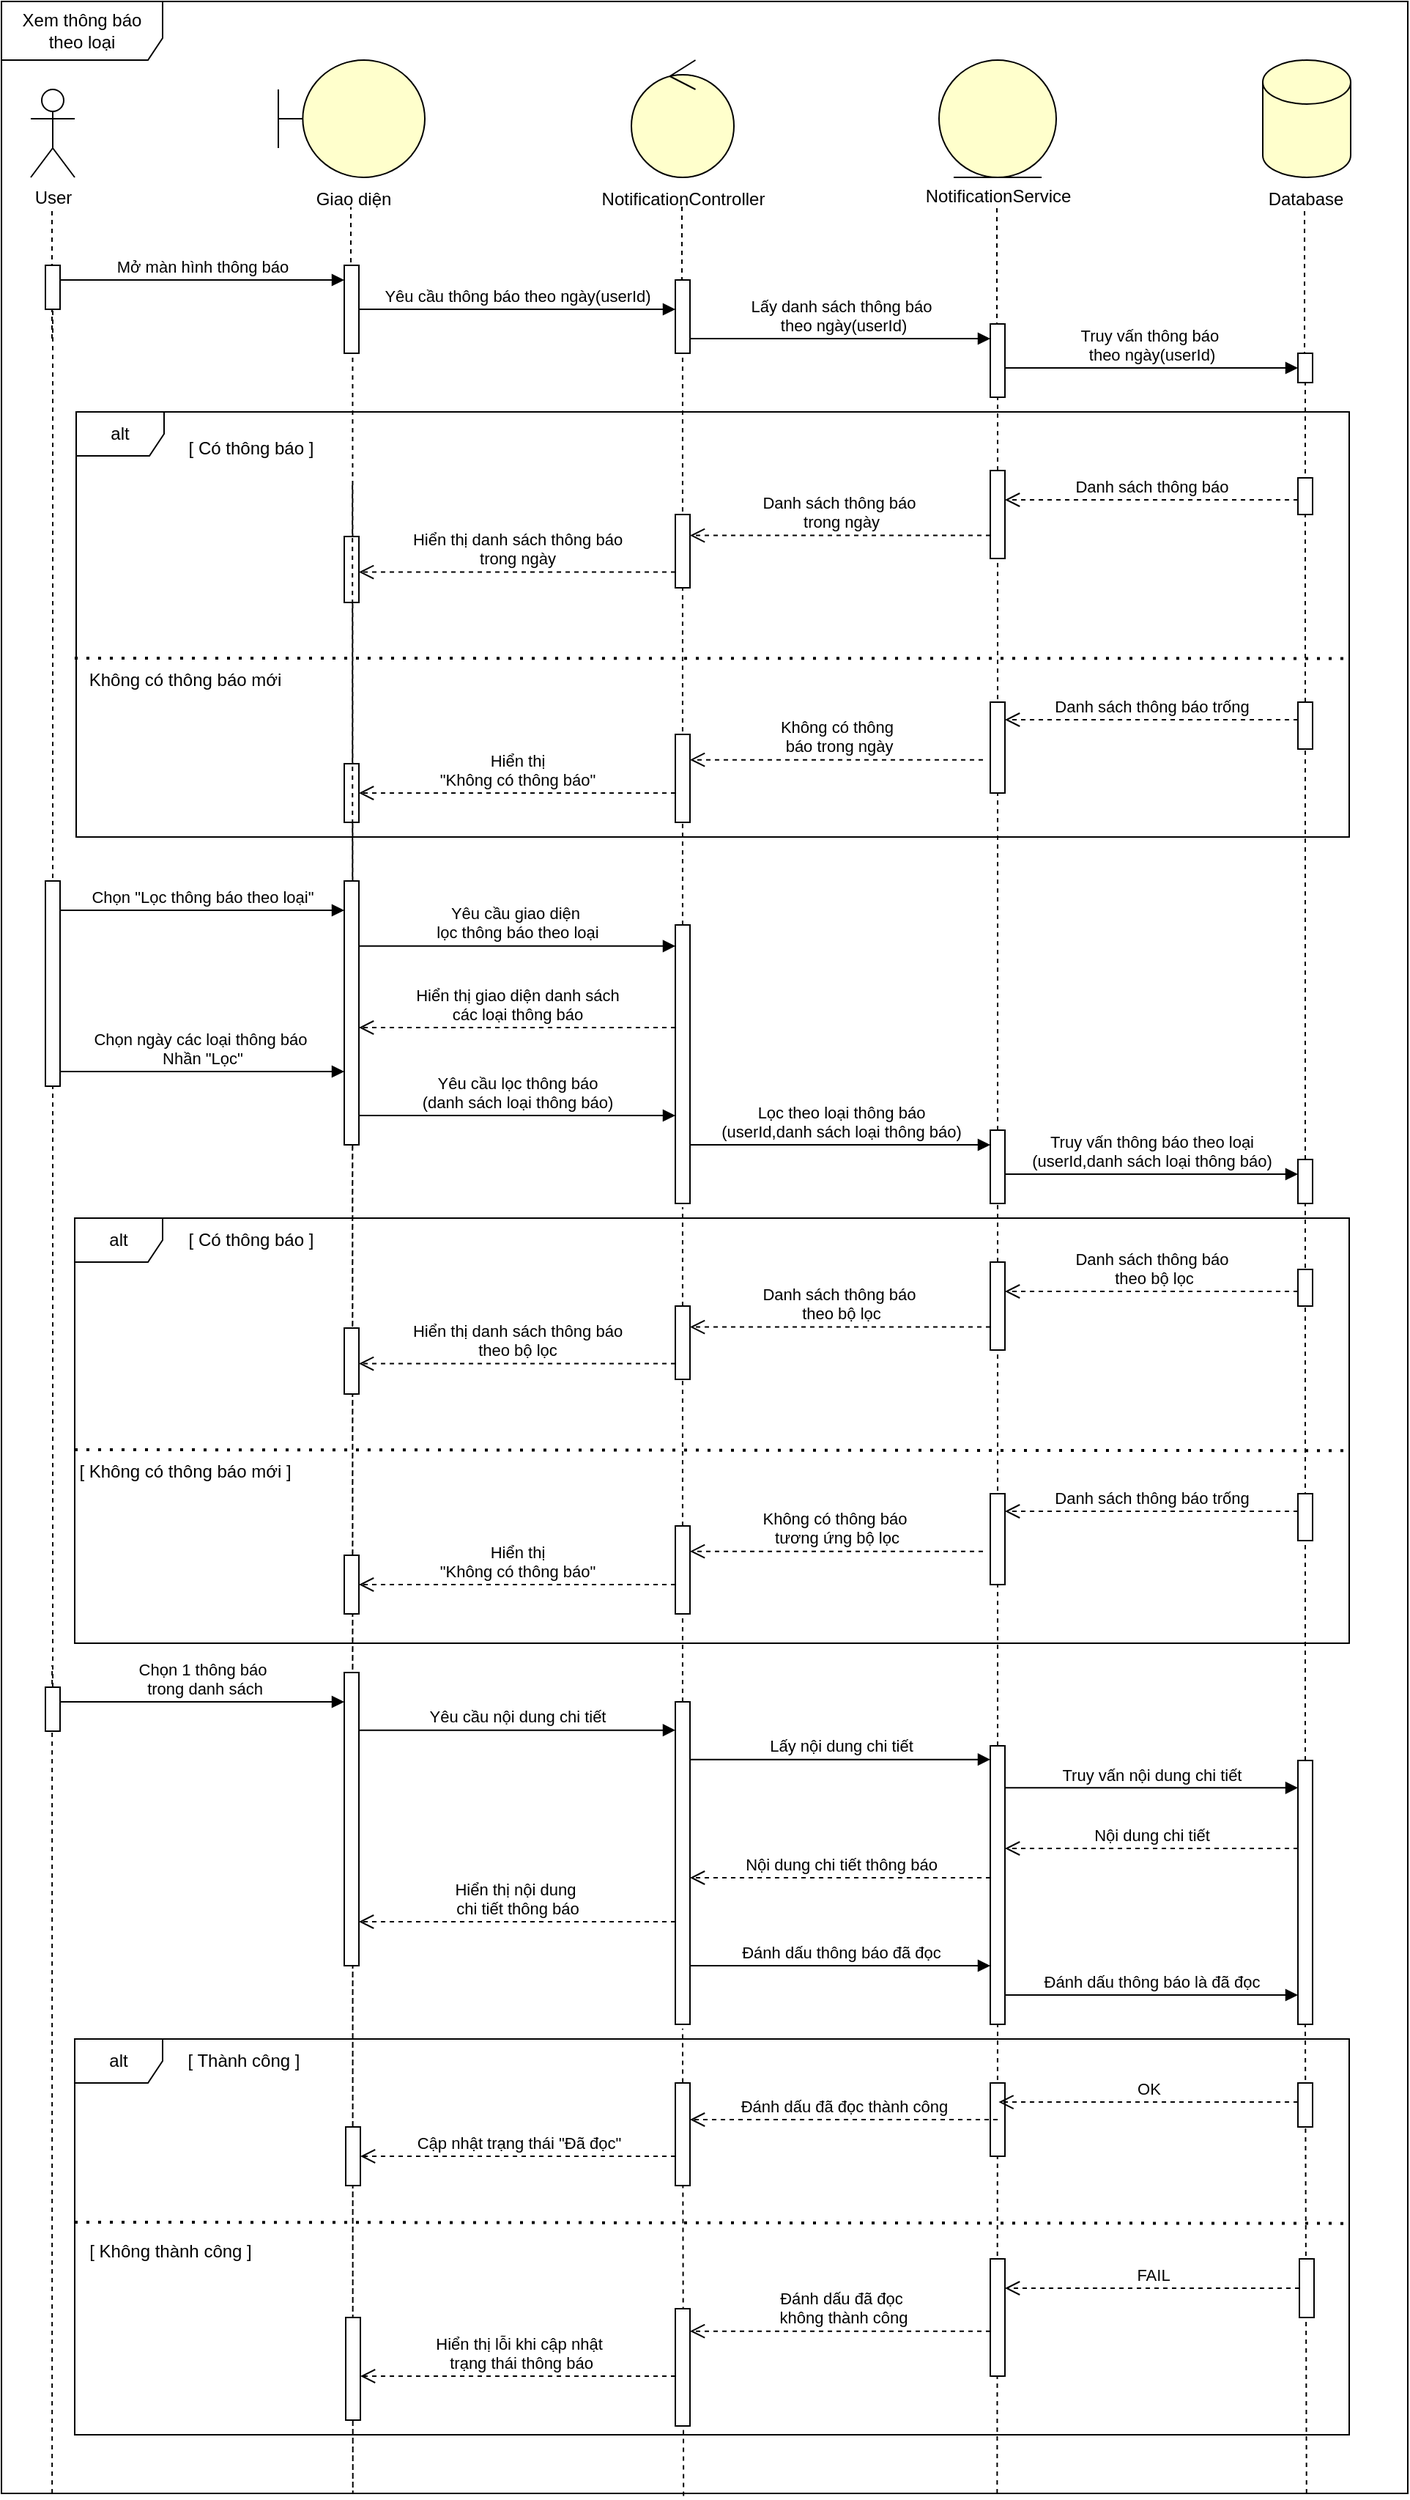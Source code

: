 <mxfile version="27.1.3">
  <diagram name="Trang-1" id="4qzQ0svcoJek6TvUi4AK">
    <mxGraphModel dx="1042" dy="562" grid="1" gridSize="10" guides="1" tooltips="1" connect="1" arrows="1" fold="1" page="1" pageScale="1" pageWidth="827" pageHeight="1169" math="0" shadow="0">
      <root>
        <mxCell id="0" />
        <mxCell id="1" parent="0" />
        <object label="User" id="cFWXLPSGByRplZVlARN5-1">
          <mxCell style="shape=umlActor;verticalLabelPosition=bottom;verticalAlign=top;html=1;outlineConnect=0;" vertex="1" parent="1">
            <mxGeometry x="430" y="230" width="30" height="60" as="geometry" />
          </mxCell>
        </object>
        <mxCell id="cFWXLPSGByRplZVlARN5-2" value="" style="endArrow=none;dashed=1;html=1;rounded=0;entryX=0.5;entryY=0.5;entryDx=0;entryDy=0;entryPerimeter=0;" edge="1" parent="1">
          <mxGeometry width="50" height="50" relative="1" as="geometry">
            <mxPoint x="444.5" y="400" as="sourcePoint" />
            <mxPoint x="444.5" y="310" as="targetPoint" />
          </mxGeometry>
        </mxCell>
        <mxCell id="cFWXLPSGByRplZVlARN5-3" value="&lt;div&gt;&amp;nbsp;&lt;/div&gt;" style="shape=umlBoundary;whiteSpace=wrap;html=1;fillColor=light-dark(#FFFFCC,#FFFFCC);" vertex="1" parent="1">
          <mxGeometry x="599" y="210" width="100" height="80" as="geometry" />
        </mxCell>
        <mxCell id="cFWXLPSGByRplZVlARN5-4" value="" style="endArrow=none;dashed=1;html=1;rounded=0;entryX=0.572;entryY=1.003;entryDx=0;entryDy=0;entryPerimeter=0;" edge="1" parent="1">
          <mxGeometry width="50" height="50" relative="1" as="geometry">
            <mxPoint x="648.5" y="360" as="sourcePoint" />
            <mxPoint x="648.5" y="310.24" as="targetPoint" />
          </mxGeometry>
        </mxCell>
        <mxCell id="cFWXLPSGByRplZVlARN5-5" value="" style="ellipse;shape=umlControl;whiteSpace=wrap;html=1;fillColor=light-dark(#FFFFCC,#FFFFCC);" vertex="1" parent="1">
          <mxGeometry x="840" y="210" width="70" height="80" as="geometry" />
        </mxCell>
        <mxCell id="cFWXLPSGByRplZVlARN5-6" value="" style="endArrow=none;dashed=1;html=1;rounded=0;entryX=0.497;entryY=1.013;entryDx=0;entryDy=0;entryPerimeter=0;" edge="1" parent="1">
          <mxGeometry width="50" height="50" relative="1" as="geometry">
            <mxPoint x="874.5" y="378.96" as="sourcePoint" />
            <mxPoint x="874.5" y="310.0" as="targetPoint" />
          </mxGeometry>
        </mxCell>
        <mxCell id="cFWXLPSGByRplZVlARN5-7" value="" style="ellipse;shape=umlEntity;whiteSpace=wrap;html=1;fillColor=light-dark(#FFFFCC,#FFFFCC);" vertex="1" parent="1">
          <mxGeometry x="1050" y="210" width="80" height="80" as="geometry" />
        </mxCell>
        <mxCell id="cFWXLPSGByRplZVlARN5-8" value="" style="shape=cylinder3;whiteSpace=wrap;html=1;boundedLbl=1;backgroundOutline=1;size=15;fillColor=light-dark(#FFFFCC,#FFFFCC);" vertex="1" parent="1">
          <mxGeometry x="1271" y="210" width="60" height="80" as="geometry" />
        </mxCell>
        <mxCell id="cFWXLPSGByRplZVlARN5-9" value="" style="endArrow=none;dashed=1;html=1;rounded=0;entryX=0.5;entryY=1;entryDx=0;entryDy=0;" edge="1" parent="1">
          <mxGeometry width="50" height="50" relative="1" as="geometry">
            <mxPoint x="1089.5" y="410" as="sourcePoint" />
            <mxPoint x="1089.5" y="310" as="targetPoint" />
          </mxGeometry>
        </mxCell>
        <mxCell id="cFWXLPSGByRplZVlARN5-10" value="" style="endArrow=none;dashed=1;html=1;rounded=0;entryX=0.5;entryY=1;entryDx=0;entryDy=0;entryPerimeter=0;" edge="1" parent="1">
          <mxGeometry width="50" height="50" relative="1" as="geometry">
            <mxPoint x="1299.5" y="430" as="sourcePoint" />
            <mxPoint x="1299.5" y="310" as="targetPoint" />
          </mxGeometry>
        </mxCell>
        <mxCell id="cFWXLPSGByRplZVlARN5-11" value="" style="endArrow=none;dashed=1;html=1;rounded=0;entryX=0.5;entryY=0.5;entryDx=0;entryDy=0;entryPerimeter=0;" edge="1" parent="1" source="cFWXLPSGByRplZVlARN5-80" target="cFWXLPSGByRplZVlARN5-12">
          <mxGeometry width="50" height="50" relative="1" as="geometry">
            <mxPoint x="445" y="1470" as="sourcePoint" />
            <mxPoint x="445" y="270" as="targetPoint" />
          </mxGeometry>
        </mxCell>
        <mxCell id="cFWXLPSGByRplZVlARN5-12" value="" style="html=1;points=[[0,0,0,0,5],[0,1,0,0,-5],[1,0,0,0,5],[1,1,0,0,-5]];perimeter=orthogonalPerimeter;outlineConnect=0;targetShapes=umlLifeline;portConstraint=eastwest;newEdgeStyle={&quot;curved&quot;:0,&quot;rounded&quot;:0};" vertex="1" parent="1">
          <mxGeometry x="440" y="350" width="10" height="30" as="geometry" />
        </mxCell>
        <mxCell id="cFWXLPSGByRplZVlARN5-13" value="" style="endArrow=none;dashed=1;html=1;rounded=0;entryX=0.572;entryY=1.003;entryDx=0;entryDy=0;entryPerimeter=0;" edge="1" parent="1" source="cFWXLPSGByRplZVlARN5-45" target="cFWXLPSGByRplZVlARN5-14">
          <mxGeometry width="50" height="50" relative="1" as="geometry">
            <mxPoint x="649.72" y="530" as="sourcePoint" />
            <mxPoint x="601" y="300" as="targetPoint" />
            <Array as="points" />
          </mxGeometry>
        </mxCell>
        <mxCell id="cFWXLPSGByRplZVlARN5-14" value="" style="html=1;points=[[0,0,0,0,5],[0,1,0,0,-5],[1,0,0,0,5],[1,1,0,0,-5]];perimeter=orthogonalPerimeter;outlineConnect=0;targetShapes=umlLifeline;portConstraint=eastwest;newEdgeStyle={&quot;curved&quot;:0,&quot;rounded&quot;:0};" vertex="1" parent="1">
          <mxGeometry x="644" y="350" width="10" height="60" as="geometry" />
        </mxCell>
        <mxCell id="cFWXLPSGByRplZVlARN5-15" value="Mở màn hình thông báo" style="html=1;verticalAlign=bottom;endArrow=block;curved=0;rounded=0;" edge="1" parent="1" target="cFWXLPSGByRplZVlARN5-14">
          <mxGeometry width="80" relative="1" as="geometry">
            <mxPoint x="450" y="360" as="sourcePoint" />
            <mxPoint x="530" y="360" as="targetPoint" />
          </mxGeometry>
        </mxCell>
        <mxCell id="cFWXLPSGByRplZVlARN5-16" value="Yêu cầu thông báo theo ngày(userId)" style="html=1;verticalAlign=bottom;endArrow=block;curved=0;rounded=0;" edge="1" parent="1">
          <mxGeometry width="80" relative="1" as="geometry">
            <mxPoint x="654" y="380" as="sourcePoint" />
            <mxPoint x="870" y="380" as="targetPoint" />
          </mxGeometry>
        </mxCell>
        <mxCell id="cFWXLPSGByRplZVlARN5-17" value="" style="endArrow=none;dashed=1;html=1;rounded=0;entryX=0.5;entryY=1;entryDx=0;entryDy=0;" edge="1" parent="1" source="cFWXLPSGByRplZVlARN5-50" target="cFWXLPSGByRplZVlARN5-18">
          <mxGeometry width="50" height="50" relative="1" as="geometry">
            <mxPoint x="1090" y="1010" as="sourcePoint" />
            <mxPoint x="1090" y="300" as="targetPoint" />
          </mxGeometry>
        </mxCell>
        <mxCell id="cFWXLPSGByRplZVlARN5-18" value="" style="html=1;points=[[0,0,0,0,5],[0,1,0,0,-5],[1,0,0,0,5],[1,1,0,0,-5]];perimeter=orthogonalPerimeter;outlineConnect=0;targetShapes=umlLifeline;portConstraint=eastwest;newEdgeStyle={&quot;curved&quot;:0,&quot;rounded&quot;:0};" vertex="1" parent="1">
          <mxGeometry x="1085" y="390" width="10" height="50" as="geometry" />
        </mxCell>
        <mxCell id="cFWXLPSGByRplZVlARN5-19" value="Lấy danh sách thông báo&lt;div&gt;&amp;nbsp;theo ngày(userId)&lt;/div&gt;" style="html=1;verticalAlign=bottom;endArrow=block;curved=0;rounded=0;" edge="1" parent="1" source="cFWXLPSGByRplZVlARN5-25" target="cFWXLPSGByRplZVlARN5-18">
          <mxGeometry width="80" relative="1" as="geometry">
            <mxPoint x="880" y="400" as="sourcePoint" />
            <mxPoint x="960" y="400" as="targetPoint" />
            <Array as="points">
              <mxPoint x="970" y="400" />
            </Array>
          </mxGeometry>
        </mxCell>
        <mxCell id="cFWXLPSGByRplZVlARN5-20" value="" style="endArrow=none;dashed=1;html=1;rounded=0;entryX=0.5;entryY=1;entryDx=0;entryDy=0;entryPerimeter=0;" edge="1" parent="1" source="cFWXLPSGByRplZVlARN5-52" target="cFWXLPSGByRplZVlARN5-21">
          <mxGeometry width="50" height="50" relative="1" as="geometry">
            <mxPoint x="1300" y="990" as="sourcePoint" />
            <mxPoint x="1300" y="300" as="targetPoint" />
          </mxGeometry>
        </mxCell>
        <mxCell id="cFWXLPSGByRplZVlARN5-21" value="" style="html=1;points=[[0,0,0,0,5],[0,1,0,0,-5],[1,0,0,0,5],[1,1,0,0,-5]];perimeter=orthogonalPerimeter;outlineConnect=0;targetShapes=umlLifeline;portConstraint=eastwest;newEdgeStyle={&quot;curved&quot;:0,&quot;rounded&quot;:0};" vertex="1" parent="1">
          <mxGeometry x="1295" y="410" width="10" height="20" as="geometry" />
        </mxCell>
        <mxCell id="cFWXLPSGByRplZVlARN5-22" value="Truy vấn thông báo&amp;nbsp;&lt;div&gt;theo ngày(userId)&lt;/div&gt;" style="html=1;verticalAlign=bottom;endArrow=block;curved=0;rounded=0;" edge="1" parent="1" target="cFWXLPSGByRplZVlARN5-21">
          <mxGeometry width="80" relative="1" as="geometry">
            <mxPoint x="1095" y="420" as="sourcePoint" />
            <mxPoint x="1175" y="420" as="targetPoint" />
          </mxGeometry>
        </mxCell>
        <mxCell id="cFWXLPSGByRplZVlARN5-23" value="" style="html=1;verticalAlign=bottom;endArrow=block;curved=0;rounded=0;" edge="1" parent="1" target="cFWXLPSGByRplZVlARN5-25">
          <mxGeometry width="80" relative="1" as="geometry">
            <mxPoint x="880" y="400" as="sourcePoint" />
            <mxPoint x="1085" y="400" as="targetPoint" />
          </mxGeometry>
        </mxCell>
        <mxCell id="cFWXLPSGByRplZVlARN5-24" value="" style="endArrow=none;dashed=1;html=1;rounded=0;entryX=0.497;entryY=1.013;entryDx=0;entryDy=0;entryPerimeter=0;" edge="1" parent="1" source="cFWXLPSGByRplZVlARN5-48" target="cFWXLPSGByRplZVlARN5-25">
          <mxGeometry width="50" height="50" relative="1" as="geometry">
            <mxPoint x="875" y="1020" as="sourcePoint" />
            <mxPoint x="875" y="301" as="targetPoint" />
          </mxGeometry>
        </mxCell>
        <mxCell id="cFWXLPSGByRplZVlARN5-25" value="" style="html=1;points=[[0,0,0,0,5],[0,1,0,0,-5],[1,0,0,0,5],[1,1,0,0,-5]];perimeter=orthogonalPerimeter;outlineConnect=0;targetShapes=umlLifeline;portConstraint=eastwest;newEdgeStyle={&quot;curved&quot;:0,&quot;rounded&quot;:0};" vertex="1" parent="1">
          <mxGeometry x="870" y="360" width="10" height="50" as="geometry" />
        </mxCell>
        <mxCell id="cFWXLPSGByRplZVlARN5-26" value="alt" style="shape=umlFrame;whiteSpace=wrap;html=1;pointerEvents=0;" vertex="1" parent="1">
          <mxGeometry x="461" y="450" width="869" height="290" as="geometry" />
        </mxCell>
        <mxCell id="cFWXLPSGByRplZVlARN5-27" value="[ Có thông báo ]" style="text;html=1;align=center;verticalAlign=middle;resizable=0;points=[];autosize=1;strokeColor=none;fillColor=none;" vertex="1" parent="1">
          <mxGeometry x="525" y="460" width="110" height="30" as="geometry" />
        </mxCell>
        <mxCell id="cFWXLPSGByRplZVlARN5-28" value="" style="html=1;points=[[0,0,0,0,5],[0,1,0,0,-5],[1,0,0,0,5],[1,1,0,0,-5]];perimeter=orthogonalPerimeter;outlineConnect=0;targetShapes=umlLifeline;portConstraint=eastwest;newEdgeStyle={&quot;curved&quot;:0,&quot;rounded&quot;:0};" vertex="1" parent="1">
          <mxGeometry x="1295" y="495" width="10" height="25" as="geometry" />
        </mxCell>
        <mxCell id="cFWXLPSGByRplZVlARN5-29" value="" style="html=1;points=[[0,0,0,0,5],[0,1,0,0,-5],[1,0,0,0,5],[1,1,0,0,-5]];perimeter=orthogonalPerimeter;outlineConnect=0;targetShapes=umlLifeline;portConstraint=eastwest;newEdgeStyle={&quot;curved&quot;:0,&quot;rounded&quot;:0};" vertex="1" parent="1">
          <mxGeometry x="1085" y="490" width="10" height="60" as="geometry" />
        </mxCell>
        <mxCell id="cFWXLPSGByRplZVlARN5-30" value="Danh sách thông báo" style="html=1;verticalAlign=bottom;endArrow=open;dashed=1;endSize=8;curved=0;rounded=0;" edge="1" parent="1">
          <mxGeometry relative="1" as="geometry">
            <mxPoint x="1295" y="510" as="sourcePoint" />
            <mxPoint x="1095.0" y="510" as="targetPoint" />
          </mxGeometry>
        </mxCell>
        <mxCell id="cFWXLPSGByRplZVlARN5-31" value="" style="html=1;points=[[0,0,0,0,5],[0,1,0,0,-5],[1,0,0,0,5],[1,1,0,0,-5]];perimeter=orthogonalPerimeter;outlineConnect=0;targetShapes=umlLifeline;portConstraint=eastwest;newEdgeStyle={&quot;curved&quot;:0,&quot;rounded&quot;:0};" vertex="1" parent="1">
          <mxGeometry x="870" y="520" width="10" height="50" as="geometry" />
        </mxCell>
        <mxCell id="cFWXLPSGByRplZVlARN5-32" value="Danh sách thông báo&amp;nbsp;&lt;br&gt;trong ngày" style="html=1;verticalAlign=bottom;endArrow=open;dashed=1;endSize=8;curved=0;rounded=0;" edge="1" parent="1" target="cFWXLPSGByRplZVlARN5-31">
          <mxGeometry relative="1" as="geometry">
            <mxPoint x="1085" y="534.29" as="sourcePoint" />
            <mxPoint x="1005" y="534.29" as="targetPoint" />
          </mxGeometry>
        </mxCell>
        <mxCell id="cFWXLPSGByRplZVlARN5-33" value="" style="html=1;points=[[0,0,0,0,5],[0,1,0,0,-5],[1,0,0,0,5],[1,1,0,0,-5]];perimeter=orthogonalPerimeter;outlineConnect=0;targetShapes=umlLifeline;portConstraint=eastwest;newEdgeStyle={&quot;curved&quot;:0,&quot;rounded&quot;:0};" vertex="1" parent="1">
          <mxGeometry x="644" y="535" width="10" height="45" as="geometry" />
        </mxCell>
        <mxCell id="cFWXLPSGByRplZVlARN5-34" value="Hiển thị danh sách thông báo&lt;br&gt;trong ngày" style="html=1;verticalAlign=bottom;endArrow=open;dashed=1;endSize=8;curved=0;rounded=0;" edge="1" parent="1" target="cFWXLPSGByRplZVlARN5-33">
          <mxGeometry relative="1" as="geometry">
            <mxPoint x="870" y="559.29" as="sourcePoint" />
            <mxPoint x="790" y="559.29" as="targetPoint" />
          </mxGeometry>
        </mxCell>
        <mxCell id="cFWXLPSGByRplZVlARN5-35" value="" style="endArrow=none;dashed=1;html=1;dashPattern=1 3;strokeWidth=2;rounded=0;exitX=0;exitY=0.698;exitDx=0;exitDy=0;exitPerimeter=0;entryX=1.001;entryY=0.58;entryDx=0;entryDy=0;entryPerimeter=0;" edge="1" parent="1" target="cFWXLPSGByRplZVlARN5-26">
          <mxGeometry width="50" height="50" relative="1" as="geometry">
            <mxPoint x="460" y="618.0" as="sourcePoint" />
            <mxPoint x="1320" y="620" as="targetPoint" />
          </mxGeometry>
        </mxCell>
        <mxCell id="cFWXLPSGByRplZVlARN5-36" value="Không có thông báo mới" style="text;html=1;align=center;verticalAlign=middle;resizable=0;points=[];autosize=1;strokeColor=none;fillColor=none;" vertex="1" parent="1">
          <mxGeometry x="460" y="618" width="150" height="30" as="geometry" />
        </mxCell>
        <mxCell id="cFWXLPSGByRplZVlARN5-37" value="" style="html=1;points=[[0,0,0,0,5],[0,1,0,0,-5],[1,0,0,0,5],[1,1,0,0,-5]];perimeter=orthogonalPerimeter;outlineConnect=0;targetShapes=umlLifeline;portConstraint=eastwest;newEdgeStyle={&quot;curved&quot;:0,&quot;rounded&quot;:0};" vertex="1" parent="1">
          <mxGeometry x="1295" y="648" width="10" height="32" as="geometry" />
        </mxCell>
        <mxCell id="cFWXLPSGByRplZVlARN5-38" value="" style="html=1;points=[[0,0,0,0,5],[0,1,0,0,-5],[1,0,0,0,5],[1,1,0,0,-5]];perimeter=orthogonalPerimeter;outlineConnect=0;targetShapes=umlLifeline;portConstraint=eastwest;newEdgeStyle={&quot;curved&quot;:0,&quot;rounded&quot;:0};" vertex="1" parent="1">
          <mxGeometry x="1085" y="648" width="10" height="62" as="geometry" />
        </mxCell>
        <mxCell id="cFWXLPSGByRplZVlARN5-39" value="" style="html=1;points=[[0,0,0,0,5],[0,1,0,0,-5],[1,0,0,0,5],[1,1,0,0,-5]];perimeter=orthogonalPerimeter;outlineConnect=0;targetShapes=umlLifeline;portConstraint=eastwest;newEdgeStyle={&quot;curved&quot;:0,&quot;rounded&quot;:0};" vertex="1" parent="1">
          <mxGeometry x="870" y="670" width="10" height="60" as="geometry" />
        </mxCell>
        <mxCell id="cFWXLPSGByRplZVlARN5-40" value="" style="html=1;points=[[0,0,0,0,5],[0,1,0,0,-5],[1,0,0,0,5],[1,1,0,0,-5]];perimeter=orthogonalPerimeter;outlineConnect=0;targetShapes=umlLifeline;portConstraint=eastwest;newEdgeStyle={&quot;curved&quot;:0,&quot;rounded&quot;:0};" vertex="1" parent="1">
          <mxGeometry x="644" y="690" width="10" height="40" as="geometry" />
        </mxCell>
        <mxCell id="cFWXLPSGByRplZVlARN5-41" value="Danh sách thông báo trống" style="html=1;verticalAlign=bottom;endArrow=open;dashed=1;endSize=8;curved=0;rounded=0;" edge="1" parent="1">
          <mxGeometry relative="1" as="geometry">
            <mxPoint x="1295" y="660" as="sourcePoint" />
            <mxPoint x="1095" y="660" as="targetPoint" />
          </mxGeometry>
        </mxCell>
        <mxCell id="cFWXLPSGByRplZVlARN5-42" value="Không có thông&lt;div&gt;&amp;nbsp;báo&lt;span style=&quot;background-color: light-dark(#ffffff, var(--ge-dark-color, #121212)); color: light-dark(rgb(0, 0, 0), rgb(255, 255, 255));&quot;&gt;&amp;nbsp;trong ngày&lt;/span&gt;&lt;/div&gt;" style="html=1;verticalAlign=bottom;endArrow=open;dashed=1;endSize=8;curved=0;rounded=0;" edge="1" parent="1" target="cFWXLPSGByRplZVlARN5-39">
          <mxGeometry relative="1" as="geometry">
            <mxPoint x="1080" y="687.33" as="sourcePoint" />
            <mxPoint x="1000" y="687.33" as="targetPoint" />
          </mxGeometry>
        </mxCell>
        <mxCell id="cFWXLPSGByRplZVlARN5-43" value="Hiển thị&lt;br&gt;&quot;Không có thông báo&quot;" style="html=1;verticalAlign=bottom;endArrow=open;dashed=1;endSize=8;curved=0;rounded=0;" edge="1" parent="1">
          <mxGeometry relative="1" as="geometry">
            <mxPoint x="870" y="710" as="sourcePoint" />
            <mxPoint x="654" y="710" as="targetPoint" />
          </mxGeometry>
        </mxCell>
        <mxCell id="cFWXLPSGByRplZVlARN5-44" value="" style="endArrow=none;dashed=1;html=1;rounded=0;entryX=0.572;entryY=1.003;entryDx=0;entryDy=0;entryPerimeter=0;" edge="1" parent="1">
          <mxGeometry width="50" height="50" relative="1" as="geometry">
            <mxPoint x="649.58" y="500" as="sourcePoint" />
            <mxPoint x="649.58" y="920.54" as="targetPoint" />
            <Array as="points">
              <mxPoint x="649.86" y="1870" />
            </Array>
          </mxGeometry>
        </mxCell>
        <mxCell id="cFWXLPSGByRplZVlARN5-45" value="" style="html=1;points=[[0,0,0,0,5],[0,1,0,0,-5],[1,0,0,0,5],[1,1,0,0,-5]];perimeter=orthogonalPerimeter;outlineConnect=0;targetShapes=umlLifeline;portConstraint=eastwest;newEdgeStyle={&quot;curved&quot;:0,&quot;rounded&quot;:0};" vertex="1" parent="1">
          <mxGeometry x="644" y="770" width="10" height="180" as="geometry" />
        </mxCell>
        <mxCell id="cFWXLPSGByRplZVlARN5-46" value="" style="html=1;points=[[0,0,0,0,5],[0,1,0,0,-5],[1,0,0,0,5],[1,1,0,0,-5]];perimeter=orthogonalPerimeter;outlineConnect=0;targetShapes=umlLifeline;portConstraint=eastwest;newEdgeStyle={&quot;curved&quot;:0,&quot;rounded&quot;:0};" vertex="1" parent="1">
          <mxGeometry x="440" y="770" width="10" height="140" as="geometry" />
        </mxCell>
        <mxCell id="cFWXLPSGByRplZVlARN5-47" value="" style="endArrow=none;dashed=1;html=1;rounded=0;entryX=0.497;entryY=1.013;entryDx=0;entryDy=0;entryPerimeter=0;" edge="1" parent="1" source="cFWXLPSGByRplZVlARN5-83" target="cFWXLPSGByRplZVlARN5-48">
          <mxGeometry width="50" height="50" relative="1" as="geometry">
            <mxPoint x="875" y="1460" as="sourcePoint" />
            <mxPoint x="875" y="411" as="targetPoint" />
          </mxGeometry>
        </mxCell>
        <mxCell id="cFWXLPSGByRplZVlARN5-48" value="" style="html=1;points=[[0,0,0,0,5],[0,1,0,0,-5],[1,0,0,0,5],[1,1,0,0,-5]];perimeter=orthogonalPerimeter;outlineConnect=0;targetShapes=umlLifeline;portConstraint=eastwest;newEdgeStyle={&quot;curved&quot;:0,&quot;rounded&quot;:0};" vertex="1" parent="1">
          <mxGeometry x="870" y="800" width="10" height="190" as="geometry" />
        </mxCell>
        <mxCell id="cFWXLPSGByRplZVlARN5-49" value="" style="endArrow=none;dashed=1;html=1;rounded=0;entryX=0.5;entryY=1;entryDx=0;entryDy=0;" edge="1" parent="1" source="cFWXLPSGByRplZVlARN5-90" target="cFWXLPSGByRplZVlARN5-50">
          <mxGeometry width="50" height="50" relative="1" as="geometry">
            <mxPoint x="1090" y="1470" as="sourcePoint" />
            <mxPoint x="1090" y="440" as="targetPoint" />
          </mxGeometry>
        </mxCell>
        <mxCell id="cFWXLPSGByRplZVlARN5-50" value="" style="html=1;points=[[0,0,0,0,5],[0,1,0,0,-5],[1,0,0,0,5],[1,1,0,0,-5]];perimeter=orthogonalPerimeter;outlineConnect=0;targetShapes=umlLifeline;portConstraint=eastwest;newEdgeStyle={&quot;curved&quot;:0,&quot;rounded&quot;:0};" vertex="1" parent="1">
          <mxGeometry x="1085" y="940" width="10" height="50" as="geometry" />
        </mxCell>
        <mxCell id="cFWXLPSGByRplZVlARN5-51" value="" style="endArrow=none;dashed=1;html=1;rounded=0;entryX=0.5;entryY=1;entryDx=0;entryDy=0;entryPerimeter=0;" edge="1" parent="1" source="cFWXLPSGByRplZVlARN5-85" target="cFWXLPSGByRplZVlARN5-52">
          <mxGeometry width="50" height="50" relative="1" as="geometry">
            <mxPoint x="1300" y="1470" as="sourcePoint" />
            <mxPoint x="1300" y="430" as="targetPoint" />
          </mxGeometry>
        </mxCell>
        <mxCell id="cFWXLPSGByRplZVlARN5-52" value="" style="html=1;points=[[0,0,0,0,5],[0,1,0,0,-5],[1,0,0,0,5],[1,1,0,0,-5]];perimeter=orthogonalPerimeter;outlineConnect=0;targetShapes=umlLifeline;portConstraint=eastwest;newEdgeStyle={&quot;curved&quot;:0,&quot;rounded&quot;:0};" vertex="1" parent="1">
          <mxGeometry x="1295" y="960" width="10" height="30" as="geometry" />
        </mxCell>
        <mxCell id="cFWXLPSGByRplZVlARN5-53" value="Chọn &quot;Lọc thông báo theo loại&quot;" style="html=1;verticalAlign=bottom;endArrow=block;curved=0;rounded=0;" edge="1" parent="1" target="cFWXLPSGByRplZVlARN5-45">
          <mxGeometry width="80" relative="1" as="geometry">
            <mxPoint x="450" y="790" as="sourcePoint" />
            <mxPoint x="640" y="790" as="targetPoint" />
          </mxGeometry>
        </mxCell>
        <mxCell id="cFWXLPSGByRplZVlARN5-54" value="Yêu cầu giao diện&amp;nbsp;&lt;br&gt;lọc thông báo theo loại" style="html=1;verticalAlign=bottom;endArrow=block;curved=0;rounded=0;" edge="1" parent="1">
          <mxGeometry width="80" relative="1" as="geometry">
            <mxPoint x="654" y="814.38" as="sourcePoint" />
            <mxPoint x="870" y="814.38" as="targetPoint" />
          </mxGeometry>
        </mxCell>
        <mxCell id="cFWXLPSGByRplZVlARN5-55" value="Hiển thị giao diện danh sách&lt;div&gt;&amp;nbsp;các loại thông báo&amp;nbsp;&lt;/div&gt;" style="html=1;verticalAlign=bottom;endArrow=open;dashed=1;endSize=8;curved=0;rounded=0;" edge="1" parent="1">
          <mxGeometry relative="1" as="geometry">
            <mxPoint x="870" y="870" as="sourcePoint" />
            <mxPoint x="654" y="870" as="targetPoint" />
          </mxGeometry>
        </mxCell>
        <mxCell id="cFWXLPSGByRplZVlARN5-56" value="Chọn ngày các loại thông báo&amp;nbsp;&lt;br&gt;Nhần &quot;Lọc&quot;" style="html=1;verticalAlign=bottom;endArrow=block;curved=0;rounded=0;" edge="1" parent="1" target="cFWXLPSGByRplZVlARN5-45">
          <mxGeometry width="80" relative="1" as="geometry">
            <mxPoint x="450" y="900" as="sourcePoint" />
            <mxPoint x="530" y="900" as="targetPoint" />
          </mxGeometry>
        </mxCell>
        <mxCell id="cFWXLPSGByRplZVlARN5-57" value="Yêu cầu lọc thông báo&lt;br&gt;(danh sách loại thông báo)" style="html=1;verticalAlign=bottom;endArrow=block;curved=0;rounded=0;" edge="1" parent="1" target="cFWXLPSGByRplZVlARN5-48">
          <mxGeometry width="80" relative="1" as="geometry">
            <mxPoint x="654" y="930" as="sourcePoint" />
            <mxPoint x="734" y="930" as="targetPoint" />
          </mxGeometry>
        </mxCell>
        <mxCell id="cFWXLPSGByRplZVlARN5-58" value="Lọc theo loại thông báo&lt;br&gt;(userId,danh sách loại thông báo)" style="html=1;verticalAlign=bottom;endArrow=block;curved=0;rounded=0;" edge="1" parent="1">
          <mxGeometry width="80" relative="1" as="geometry">
            <mxPoint x="880" y="950" as="sourcePoint" />
            <mxPoint x="1085" y="950" as="targetPoint" />
          </mxGeometry>
        </mxCell>
        <mxCell id="cFWXLPSGByRplZVlARN5-59" value="Truy vấn thông báo theo loại&lt;br&gt;(userId,danh sách loại thông báo)" style="html=1;verticalAlign=bottom;endArrow=block;curved=0;rounded=0;" edge="1" parent="1" target="cFWXLPSGByRplZVlARN5-52">
          <mxGeometry width="80" relative="1" as="geometry">
            <mxPoint x="1095" y="970" as="sourcePoint" />
            <mxPoint x="1175" y="970" as="targetPoint" />
          </mxGeometry>
        </mxCell>
        <mxCell id="cFWXLPSGByRplZVlARN5-60" value="alt" style="shape=umlFrame;whiteSpace=wrap;html=1;pointerEvents=0;" vertex="1" parent="1">
          <mxGeometry x="460" y="1000" width="870" height="290" as="geometry" />
        </mxCell>
        <mxCell id="cFWXLPSGByRplZVlARN5-61" value="[ Có thông báo ]" style="text;html=1;align=center;verticalAlign=middle;resizable=0;points=[];autosize=1;strokeColor=none;fillColor=none;" vertex="1" parent="1">
          <mxGeometry x="525" y="1000" width="110" height="30" as="geometry" />
        </mxCell>
        <mxCell id="cFWXLPSGByRplZVlARN5-62" value="" style="html=1;points=[[0,0,0,0,5],[0,1,0,0,-5],[1,0,0,0,5],[1,1,0,0,-5]];perimeter=orthogonalPerimeter;outlineConnect=0;targetShapes=umlLifeline;portConstraint=eastwest;newEdgeStyle={&quot;curved&quot;:0,&quot;rounded&quot;:0};" vertex="1" parent="1">
          <mxGeometry x="1085" y="1030" width="10" height="60" as="geometry" />
        </mxCell>
        <mxCell id="cFWXLPSGByRplZVlARN5-63" value="Danh sách thông báo&lt;div&gt;&amp;nbsp;theo bộ lọc&lt;/div&gt;" style="html=1;verticalAlign=bottom;endArrow=open;dashed=1;endSize=8;curved=0;rounded=0;" edge="1" parent="1" source="cFWXLPSGByRplZVlARN5-78">
          <mxGeometry relative="1" as="geometry">
            <mxPoint x="1295" y="1050" as="sourcePoint" />
            <mxPoint x="1095.0" y="1050" as="targetPoint" />
          </mxGeometry>
        </mxCell>
        <mxCell id="cFWXLPSGByRplZVlARN5-64" value="" style="html=1;points=[[0,0,0,0,5],[0,1,0,0,-5],[1,0,0,0,5],[1,1,0,0,-5]];perimeter=orthogonalPerimeter;outlineConnect=0;targetShapes=umlLifeline;portConstraint=eastwest;newEdgeStyle={&quot;curved&quot;:0,&quot;rounded&quot;:0};" vertex="1" parent="1">
          <mxGeometry x="870" y="1060" width="10" height="50" as="geometry" />
        </mxCell>
        <mxCell id="cFWXLPSGByRplZVlARN5-65" value="Danh sách thông báo&amp;nbsp;&lt;br&gt;theo bộ lọc" style="html=1;verticalAlign=bottom;endArrow=open;dashed=1;endSize=8;curved=0;rounded=0;" edge="1" parent="1" target="cFWXLPSGByRplZVlARN5-64">
          <mxGeometry relative="1" as="geometry">
            <mxPoint x="1085" y="1074.29" as="sourcePoint" />
            <mxPoint x="1005" y="1074.29" as="targetPoint" />
          </mxGeometry>
        </mxCell>
        <mxCell id="cFWXLPSGByRplZVlARN5-66" value="" style="html=1;points=[[0,0,0,0,5],[0,1,0,0,-5],[1,0,0,0,5],[1,1,0,0,-5]];perimeter=orthogonalPerimeter;outlineConnect=0;targetShapes=umlLifeline;portConstraint=eastwest;newEdgeStyle={&quot;curved&quot;:0,&quot;rounded&quot;:0};" vertex="1" parent="1">
          <mxGeometry x="644" y="1075" width="10" height="45" as="geometry" />
        </mxCell>
        <mxCell id="cFWXLPSGByRplZVlARN5-67" value="Hiển thị danh sách thông báo&lt;br&gt;theo bộ lọc" style="html=1;verticalAlign=bottom;endArrow=open;dashed=1;endSize=8;curved=0;rounded=0;" edge="1" parent="1" target="cFWXLPSGByRplZVlARN5-66">
          <mxGeometry relative="1" as="geometry">
            <mxPoint x="870" y="1099.29" as="sourcePoint" />
            <mxPoint x="790" y="1099.29" as="targetPoint" />
          </mxGeometry>
        </mxCell>
        <mxCell id="cFWXLPSGByRplZVlARN5-68" value="" style="endArrow=none;dashed=1;html=1;dashPattern=1 3;strokeWidth=2;rounded=0;exitX=0;exitY=0.698;exitDx=0;exitDy=0;exitPerimeter=0;entryX=1;entryY=0.547;entryDx=0;entryDy=0;entryPerimeter=0;" edge="1" parent="1" target="cFWXLPSGByRplZVlARN5-60">
          <mxGeometry width="50" height="50" relative="1" as="geometry">
            <mxPoint x="460" y="1158.0" as="sourcePoint" />
            <mxPoint x="1320" y="1159" as="targetPoint" />
          </mxGeometry>
        </mxCell>
        <mxCell id="cFWXLPSGByRplZVlARN5-69" value="[ Không có thông báo mới ]" style="text;html=1;align=center;verticalAlign=middle;resizable=0;points=[];autosize=1;strokeColor=none;fillColor=none;" vertex="1" parent="1">
          <mxGeometry x="450" y="1158" width="170" height="30" as="geometry" />
        </mxCell>
        <mxCell id="cFWXLPSGByRplZVlARN5-70" value="" style="html=1;points=[[0,0,0,0,5],[0,1,0,0,-5],[1,0,0,0,5],[1,1,0,0,-5]];perimeter=orthogonalPerimeter;outlineConnect=0;targetShapes=umlLifeline;portConstraint=eastwest;newEdgeStyle={&quot;curved&quot;:0,&quot;rounded&quot;:0};" vertex="1" parent="1">
          <mxGeometry x="1295" y="1188" width="10" height="32" as="geometry" />
        </mxCell>
        <mxCell id="cFWXLPSGByRplZVlARN5-71" value="" style="html=1;points=[[0,0,0,0,5],[0,1,0,0,-5],[1,0,0,0,5],[1,1,0,0,-5]];perimeter=orthogonalPerimeter;outlineConnect=0;targetShapes=umlLifeline;portConstraint=eastwest;newEdgeStyle={&quot;curved&quot;:0,&quot;rounded&quot;:0};" vertex="1" parent="1">
          <mxGeometry x="1085" y="1188" width="10" height="62" as="geometry" />
        </mxCell>
        <mxCell id="cFWXLPSGByRplZVlARN5-72" value="" style="html=1;points=[[0,0,0,0,5],[0,1,0,0,-5],[1,0,0,0,5],[1,1,0,0,-5]];perimeter=orthogonalPerimeter;outlineConnect=0;targetShapes=umlLifeline;portConstraint=eastwest;newEdgeStyle={&quot;curved&quot;:0,&quot;rounded&quot;:0};" vertex="1" parent="1">
          <mxGeometry x="870" y="1210" width="10" height="60" as="geometry" />
        </mxCell>
        <mxCell id="cFWXLPSGByRplZVlARN5-73" value="" style="html=1;points=[[0,0,0,0,5],[0,1,0,0,-5],[1,0,0,0,5],[1,1,0,0,-5]];perimeter=orthogonalPerimeter;outlineConnect=0;targetShapes=umlLifeline;portConstraint=eastwest;newEdgeStyle={&quot;curved&quot;:0,&quot;rounded&quot;:0};" vertex="1" parent="1">
          <mxGeometry x="644" y="1230" width="10" height="40" as="geometry" />
        </mxCell>
        <mxCell id="cFWXLPSGByRplZVlARN5-74" value="Danh sách thông báo trống" style="html=1;verticalAlign=bottom;endArrow=open;dashed=1;endSize=8;curved=0;rounded=0;" edge="1" parent="1">
          <mxGeometry relative="1" as="geometry">
            <mxPoint x="1295" y="1200" as="sourcePoint" />
            <mxPoint x="1095" y="1200" as="targetPoint" />
          </mxGeometry>
        </mxCell>
        <mxCell id="cFWXLPSGByRplZVlARN5-75" value="Không có thông&amp;nbsp;&lt;span style=&quot;background-color: light-dark(#ffffff, var(--ge-dark-color, #121212)); color: light-dark(rgb(0, 0, 0), rgb(255, 255, 255));&quot;&gt;báo&lt;/span&gt;&lt;span style=&quot;color: light-dark(rgb(0, 0, 0), rgb(255, 255, 255)); background-color: light-dark(#ffffff, var(--ge-dark-color, #121212));&quot;&gt;&amp;nbsp;&lt;/span&gt;&lt;div&gt;&lt;span style=&quot;color: light-dark(rgb(0, 0, 0), rgb(255, 255, 255)); background-color: light-dark(#ffffff, var(--ge-dark-color, #121212));&quot;&gt;tương ứng bộ lọc&lt;/span&gt;&lt;/div&gt;" style="html=1;verticalAlign=bottom;endArrow=open;dashed=1;endSize=8;curved=0;rounded=0;" edge="1" parent="1" target="cFWXLPSGByRplZVlARN5-72">
          <mxGeometry relative="1" as="geometry">
            <mxPoint x="1080" y="1227.33" as="sourcePoint" />
            <mxPoint x="1000" y="1227.33" as="targetPoint" />
          </mxGeometry>
        </mxCell>
        <mxCell id="cFWXLPSGByRplZVlARN5-76" value="Hiển thị&lt;br&gt;&quot;Không có thông báo&quot;" style="html=1;verticalAlign=bottom;endArrow=open;dashed=1;endSize=8;curved=0;rounded=0;" edge="1" parent="1">
          <mxGeometry relative="1" as="geometry">
            <mxPoint x="870" y="1250" as="sourcePoint" />
            <mxPoint x="654" y="1250" as="targetPoint" />
          </mxGeometry>
        </mxCell>
        <mxCell id="cFWXLPSGByRplZVlARN5-77" value="" style="html=1;verticalAlign=bottom;endArrow=open;dashed=1;endSize=8;curved=0;rounded=0;" edge="1" parent="1" target="cFWXLPSGByRplZVlARN5-78">
          <mxGeometry relative="1" as="geometry">
            <mxPoint x="1295" y="1050" as="sourcePoint" />
            <mxPoint x="1095.0" y="1050" as="targetPoint" />
          </mxGeometry>
        </mxCell>
        <mxCell id="cFWXLPSGByRplZVlARN5-78" value="" style="html=1;points=[[0,0,0,0,5],[0,1,0,0,-5],[1,0,0,0,5],[1,1,0,0,-5]];perimeter=orthogonalPerimeter;outlineConnect=0;targetShapes=umlLifeline;portConstraint=eastwest;newEdgeStyle={&quot;curved&quot;:0,&quot;rounded&quot;:0};" vertex="1" parent="1">
          <mxGeometry x="1295" y="1035" width="10" height="25" as="geometry" />
        </mxCell>
        <mxCell id="cFWXLPSGByRplZVlARN5-79" value="" style="endArrow=none;dashed=1;html=1;rounded=0;entryX=0.5;entryY=0.5;entryDx=0;entryDy=0;entryPerimeter=0;" edge="1" parent="1">
          <mxGeometry width="50" height="50" relative="1" as="geometry">
            <mxPoint x="444.58" y="1870" as="sourcePoint" />
            <mxPoint x="444.58" y="1305" as="targetPoint" />
          </mxGeometry>
        </mxCell>
        <mxCell id="cFWXLPSGByRplZVlARN5-80" value="" style="html=1;points=[[0,0,0,0,5],[0,1,0,0,-5],[1,0,0,0,5],[1,1,0,0,-5]];perimeter=orthogonalPerimeter;outlineConnect=0;targetShapes=umlLifeline;portConstraint=eastwest;newEdgeStyle={&quot;curved&quot;:0,&quot;rounded&quot;:0};" vertex="1" parent="1">
          <mxGeometry x="440" y="1320" width="10" height="30" as="geometry" />
        </mxCell>
        <mxCell id="cFWXLPSGByRplZVlARN5-81" value="" style="html=1;points=[[0,0,0,0,5],[0,1,0,0,-5],[1,0,0,0,5],[1,1,0,0,-5]];perimeter=orthogonalPerimeter;outlineConnect=0;targetShapes=umlLifeline;portConstraint=eastwest;newEdgeStyle={&quot;curved&quot;:0,&quot;rounded&quot;:0};" vertex="1" parent="1">
          <mxGeometry x="644" y="1310" width="10" height="200" as="geometry" />
        </mxCell>
        <mxCell id="cFWXLPSGByRplZVlARN5-82" value="" style="endArrow=none;dashed=1;html=1;rounded=0;entryX=0.497;entryY=1.013;entryDx=0;entryDy=0;entryPerimeter=0;exitX=0.485;exitY=1.001;exitDx=0;exitDy=0;exitPerimeter=0;" edge="1" parent="1" source="cFWXLPSGByRplZVlARN5-119" target="cFWXLPSGByRplZVlARN5-83">
          <mxGeometry width="50" height="50" relative="1" as="geometry">
            <mxPoint x="875" y="1900" as="sourcePoint" />
            <mxPoint x="875" y="992" as="targetPoint" />
          </mxGeometry>
        </mxCell>
        <mxCell id="cFWXLPSGByRplZVlARN5-83" value="" style="html=1;points=[[0,0,0,0,5],[0,1,0,0,-5],[1,0,0,0,5],[1,1,0,0,-5]];perimeter=orthogonalPerimeter;outlineConnect=0;targetShapes=umlLifeline;portConstraint=eastwest;newEdgeStyle={&quot;curved&quot;:0,&quot;rounded&quot;:0};" vertex="1" parent="1">
          <mxGeometry x="870" y="1330" width="10" height="220" as="geometry" />
        </mxCell>
        <mxCell id="cFWXLPSGByRplZVlARN5-84" value="" style="endArrow=none;dashed=1;html=1;rounded=0;entryX=0.5;entryY=1;entryDx=0;entryDy=0;entryPerimeter=0;exitX=0.928;exitY=1;exitDx=0;exitDy=0;exitPerimeter=0;" edge="1" parent="1" source="cFWXLPSGByRplZVlARN5-119" target="cFWXLPSGByRplZVlARN5-85">
          <mxGeometry width="50" height="50" relative="1" as="geometry">
            <mxPoint x="1300" y="1900" as="sourcePoint" />
            <mxPoint x="1300" y="990" as="targetPoint" />
          </mxGeometry>
        </mxCell>
        <mxCell id="cFWXLPSGByRplZVlARN5-85" value="" style="html=1;points=[[0,0,0,0,5],[0,1,0,0,-5],[1,0,0,0,5],[1,1,0,0,-5]];perimeter=orthogonalPerimeter;outlineConnect=0;targetShapes=umlLifeline;portConstraint=eastwest;newEdgeStyle={&quot;curved&quot;:0,&quot;rounded&quot;:0};" vertex="1" parent="1">
          <mxGeometry x="1295" y="1370" width="10" height="180" as="geometry" />
        </mxCell>
        <mxCell id="cFWXLPSGByRplZVlARN5-86" value="Chọn 1 thông báo&lt;div&gt;&amp;nbsp;trong danh sách&lt;/div&gt;" style="html=1;verticalAlign=bottom;endArrow=block;curved=0;rounded=0;" edge="1" parent="1" target="cFWXLPSGByRplZVlARN5-81">
          <mxGeometry width="80" relative="1" as="geometry">
            <mxPoint x="450" y="1330" as="sourcePoint" />
            <mxPoint x="530" y="1330" as="targetPoint" />
          </mxGeometry>
        </mxCell>
        <mxCell id="cFWXLPSGByRplZVlARN5-87" value="Yêu cầu nội dung chi tiết" style="html=1;verticalAlign=bottom;endArrow=block;curved=0;rounded=0;" edge="1" parent="1" target="cFWXLPSGByRplZVlARN5-83">
          <mxGeometry width="80" relative="1" as="geometry">
            <mxPoint x="654" y="1349.33" as="sourcePoint" />
            <mxPoint x="734" y="1349.33" as="targetPoint" />
          </mxGeometry>
        </mxCell>
        <mxCell id="cFWXLPSGByRplZVlARN5-88" value="Lấy nội dung chi tiết" style="html=1;verticalAlign=bottom;endArrow=block;curved=0;rounded=0;" edge="1" parent="1" target="cFWXLPSGByRplZVlARN5-90">
          <mxGeometry width="80" relative="1" as="geometry">
            <mxPoint x="880" y="1369.33" as="sourcePoint" />
            <mxPoint x="960" y="1369.33" as="targetPoint" />
          </mxGeometry>
        </mxCell>
        <mxCell id="cFWXLPSGByRplZVlARN5-89" value="" style="endArrow=none;dashed=1;html=1;rounded=0;entryX=0.5;entryY=1;entryDx=0;entryDy=0;exitX=0.708;exitY=1;exitDx=0;exitDy=0;exitPerimeter=0;" edge="1" parent="1" source="cFWXLPSGByRplZVlARN5-119" target="cFWXLPSGByRplZVlARN5-90">
          <mxGeometry width="50" height="50" relative="1" as="geometry">
            <mxPoint x="1090" y="1900" as="sourcePoint" />
            <mxPoint x="1090" y="990" as="targetPoint" />
          </mxGeometry>
        </mxCell>
        <mxCell id="cFWXLPSGByRplZVlARN5-90" value="" style="html=1;points=[[0,0,0,0,5],[0,1,0,0,-5],[1,0,0,0,5],[1,1,0,0,-5]];perimeter=orthogonalPerimeter;outlineConnect=0;targetShapes=umlLifeline;portConstraint=eastwest;newEdgeStyle={&quot;curved&quot;:0,&quot;rounded&quot;:0};" vertex="1" parent="1">
          <mxGeometry x="1085" y="1360" width="10" height="190" as="geometry" />
        </mxCell>
        <mxCell id="cFWXLPSGByRplZVlARN5-91" value="Truy vấn nội dung chi tiết" style="html=1;verticalAlign=bottom;endArrow=block;curved=0;rounded=0;" edge="1" parent="1" target="cFWXLPSGByRplZVlARN5-85">
          <mxGeometry width="80" relative="1" as="geometry">
            <mxPoint x="1095" y="1388.67" as="sourcePoint" />
            <mxPoint x="1290" y="1389" as="targetPoint" />
          </mxGeometry>
        </mxCell>
        <mxCell id="cFWXLPSGByRplZVlARN5-92" value="Nội dung chi tiết" style="html=1;verticalAlign=bottom;endArrow=open;dashed=1;endSize=8;curved=0;rounded=0;" edge="1" parent="1" target="cFWXLPSGByRplZVlARN5-90">
          <mxGeometry relative="1" as="geometry">
            <mxPoint x="1295" y="1430" as="sourcePoint" />
            <mxPoint x="1215" y="1430" as="targetPoint" />
          </mxGeometry>
        </mxCell>
        <mxCell id="cFWXLPSGByRplZVlARN5-93" value="Nội dung chi tiết thông báo" style="html=1;verticalAlign=bottom;endArrow=open;dashed=1;endSize=8;curved=0;rounded=0;" edge="1" parent="1" target="cFWXLPSGByRplZVlARN5-83">
          <mxGeometry relative="1" as="geometry">
            <mxPoint x="1085" y="1450" as="sourcePoint" />
            <mxPoint x="1005" y="1450" as="targetPoint" />
          </mxGeometry>
        </mxCell>
        <mxCell id="cFWXLPSGByRplZVlARN5-94" value="Hiển thị nội dung&amp;nbsp;&lt;div&gt;chi tiết thông báo&lt;/div&gt;" style="html=1;verticalAlign=bottom;endArrow=open;dashed=1;endSize=8;curved=0;rounded=0;" edge="1" parent="1" target="cFWXLPSGByRplZVlARN5-81">
          <mxGeometry relative="1" as="geometry">
            <mxPoint x="870" y="1480" as="sourcePoint" />
            <mxPoint x="790" y="1480" as="targetPoint" />
          </mxGeometry>
        </mxCell>
        <mxCell id="cFWXLPSGByRplZVlARN5-95" value="Đánh dấu thông báo đã đọc" style="html=1;verticalAlign=bottom;endArrow=block;curved=0;rounded=0;" edge="1" parent="1" target="cFWXLPSGByRplZVlARN5-90">
          <mxGeometry width="80" relative="1" as="geometry">
            <mxPoint x="880" y="1510" as="sourcePoint" />
            <mxPoint x="960" y="1510" as="targetPoint" />
          </mxGeometry>
        </mxCell>
        <mxCell id="cFWXLPSGByRplZVlARN5-96" value="Đánh dấu thông báo là đã đọc" style="html=1;verticalAlign=bottom;endArrow=block;curved=0;rounded=0;" edge="1" parent="1" target="cFWXLPSGByRplZVlARN5-85">
          <mxGeometry width="80" relative="1" as="geometry">
            <mxPoint x="1095" y="1530" as="sourcePoint" />
            <mxPoint x="1290" y="1530" as="targetPoint" />
          </mxGeometry>
        </mxCell>
        <mxCell id="cFWXLPSGByRplZVlARN5-97" value="alt" style="shape=umlFrame;whiteSpace=wrap;html=1;pointerEvents=0;" vertex="1" parent="1">
          <mxGeometry x="460" y="1560" width="870" height="270" as="geometry" />
        </mxCell>
        <mxCell id="cFWXLPSGByRplZVlARN5-98" value="[ Thành công ]" style="text;html=1;align=center;verticalAlign=middle;resizable=0;points=[];autosize=1;strokeColor=none;fillColor=none;" vertex="1" parent="1">
          <mxGeometry x="525" y="1560" width="100" height="30" as="geometry" />
        </mxCell>
        <mxCell id="cFWXLPSGByRplZVlARN5-99" value="" style="html=1;points=[[0,0,0,0,5],[0,1,0,0,-5],[1,0,0,0,5],[1,1,0,0,-5]];perimeter=orthogonalPerimeter;outlineConnect=0;targetShapes=umlLifeline;portConstraint=eastwest;newEdgeStyle={&quot;curved&quot;:0,&quot;rounded&quot;:0};" vertex="1" parent="1">
          <mxGeometry x="645" y="1620" width="10" height="40" as="geometry" />
        </mxCell>
        <mxCell id="cFWXLPSGByRplZVlARN5-100" value="" style="html=1;points=[[0,0,0,0,5],[0,1,0,0,-5],[1,0,0,0,5],[1,1,0,0,-5]];perimeter=orthogonalPerimeter;outlineConnect=0;targetShapes=umlLifeline;portConstraint=eastwest;newEdgeStyle={&quot;curved&quot;:0,&quot;rounded&quot;:0};" vertex="1" parent="1">
          <mxGeometry x="870" y="1590" width="10" height="70" as="geometry" />
        </mxCell>
        <mxCell id="cFWXLPSGByRplZVlARN5-101" value="" style="html=1;points=[[0,0,0,0,5],[0,1,0,0,-5],[1,0,0,0,5],[1,1,0,0,-5]];perimeter=orthogonalPerimeter;outlineConnect=0;targetShapes=umlLifeline;portConstraint=eastwest;newEdgeStyle={&quot;curved&quot;:0,&quot;rounded&quot;:0};" vertex="1" parent="1">
          <mxGeometry x="1085" y="1590" width="10" height="50" as="geometry" />
        </mxCell>
        <mxCell id="cFWXLPSGByRplZVlARN5-102" value="" style="html=1;points=[[0,0,0,0,5],[0,1,0,0,-5],[1,0,0,0,5],[1,1,0,0,-5]];perimeter=orthogonalPerimeter;outlineConnect=0;targetShapes=umlLifeline;portConstraint=eastwest;newEdgeStyle={&quot;curved&quot;:0,&quot;rounded&quot;:0};" vertex="1" parent="1">
          <mxGeometry x="1295" y="1590" width="10" height="30" as="geometry" />
        </mxCell>
        <mxCell id="cFWXLPSGByRplZVlARN5-103" value="OK" style="html=1;verticalAlign=bottom;endArrow=open;dashed=1;endSize=8;curved=0;rounded=0;entryX=0.573;entryY=0.261;entryDx=0;entryDy=0;entryPerimeter=0;" edge="1" parent="1" source="cFWXLPSGByRplZVlARN5-102" target="cFWXLPSGByRplZVlARN5-101">
          <mxGeometry relative="1" as="geometry">
            <mxPoint x="1270" y="1610" as="sourcePoint" />
            <mxPoint x="1190" y="1610" as="targetPoint" />
          </mxGeometry>
        </mxCell>
        <mxCell id="cFWXLPSGByRplZVlARN5-104" value="Đánh dấu đã đọc thành công" style="html=1;verticalAlign=bottom;endArrow=open;dashed=1;endSize=8;curved=0;rounded=0;exitX=0.5;exitY=0.5;exitDx=0;exitDy=0;exitPerimeter=0;" edge="1" parent="1" source="cFWXLPSGByRplZVlARN5-101" target="cFWXLPSGByRplZVlARN5-100">
          <mxGeometry relative="1" as="geometry">
            <mxPoint x="1050" y="1629.33" as="sourcePoint" />
            <mxPoint x="970" y="1629.33" as="targetPoint" />
          </mxGeometry>
        </mxCell>
        <mxCell id="cFWXLPSGByRplZVlARN5-105" value="Cập nhật trạng thái &quot;Đã đọc&quot;" style="html=1;verticalAlign=bottom;endArrow=open;dashed=1;endSize=8;curved=0;rounded=0;" edge="1" parent="1">
          <mxGeometry relative="1" as="geometry">
            <mxPoint x="870" y="1640" as="sourcePoint" />
            <mxPoint x="655" y="1640" as="targetPoint" />
          </mxGeometry>
        </mxCell>
        <mxCell id="cFWXLPSGByRplZVlARN5-106" value="" style="endArrow=none;dashed=1;html=1;dashPattern=1 3;strokeWidth=2;rounded=0;exitX=-0.002;exitY=0.777;exitDx=0;exitDy=0;exitPerimeter=0;entryX=0.999;entryY=0.466;entryDx=0;entryDy=0;entryPerimeter=0;" edge="1" parent="1" target="cFWXLPSGByRplZVlARN5-97">
          <mxGeometry width="50" height="50" relative="1" as="geometry">
            <mxPoint x="460.0" y="1684.96" as="sourcePoint" />
            <mxPoint x="1370" y="1685" as="targetPoint" />
          </mxGeometry>
        </mxCell>
        <mxCell id="cFWXLPSGByRplZVlARN5-107" value="" style="html=1;points=[[0,0,0,0,5],[0,1,0,0,-5],[1,0,0,0,5],[1,1,0,0,-5]];perimeter=orthogonalPerimeter;outlineConnect=0;targetShapes=umlLifeline;portConstraint=eastwest;newEdgeStyle={&quot;curved&quot;:0,&quot;rounded&quot;:0};" vertex="1" parent="1">
          <mxGeometry x="1296" y="1710" width="10" height="40" as="geometry" />
        </mxCell>
        <mxCell id="cFWXLPSGByRplZVlARN5-108" value="" style="html=1;points=[[0,0,0,0,5],[0,1,0,0,-5],[1,0,0,0,5],[1,1,0,0,-5]];perimeter=orthogonalPerimeter;outlineConnect=0;targetShapes=umlLifeline;portConstraint=eastwest;newEdgeStyle={&quot;curved&quot;:0,&quot;rounded&quot;:0};" vertex="1" parent="1">
          <mxGeometry x="1085" y="1710" width="10" height="80" as="geometry" />
        </mxCell>
        <mxCell id="cFWXLPSGByRplZVlARN5-109" value="" style="html=1;points=[[0,0,0,0,5],[0,1,0,0,-5],[1,0,0,0,5],[1,1,0,0,-5]];perimeter=orthogonalPerimeter;outlineConnect=0;targetShapes=umlLifeline;portConstraint=eastwest;newEdgeStyle={&quot;curved&quot;:0,&quot;rounded&quot;:0};" vertex="1" parent="1">
          <mxGeometry x="870" y="1744" width="10" height="80" as="geometry" />
        </mxCell>
        <mxCell id="cFWXLPSGByRplZVlARN5-110" value="" style="html=1;points=[[0,0,0,0,5],[0,1,0,0,-5],[1,0,0,0,5],[1,1,0,0,-5]];perimeter=orthogonalPerimeter;outlineConnect=0;targetShapes=umlLifeline;portConstraint=eastwest;newEdgeStyle={&quot;curved&quot;:0,&quot;rounded&quot;:0};" vertex="1" parent="1">
          <mxGeometry x="645" y="1750" width="10" height="70" as="geometry" />
        </mxCell>
        <mxCell id="cFWXLPSGByRplZVlARN5-111" value="[ Không thành công ]" style="text;html=1;align=center;verticalAlign=middle;resizable=0;points=[];autosize=1;strokeColor=none;fillColor=none;" vertex="1" parent="1">
          <mxGeometry x="460" y="1690" width="130" height="30" as="geometry" />
        </mxCell>
        <mxCell id="cFWXLPSGByRplZVlARN5-112" value="FAIL" style="html=1;verticalAlign=bottom;endArrow=open;dashed=1;endSize=8;curved=0;rounded=0;" edge="1" parent="1" target="cFWXLPSGByRplZVlARN5-108">
          <mxGeometry relative="1" as="geometry">
            <mxPoint x="1296" y="1730" as="sourcePoint" />
            <mxPoint x="1216" y="1730" as="targetPoint" />
          </mxGeometry>
        </mxCell>
        <mxCell id="cFWXLPSGByRplZVlARN5-113" value="Đánh dấu đã đọc&lt;div&gt;&amp;nbsp;không thành công&lt;/div&gt;" style="html=1;verticalAlign=bottom;endArrow=open;dashed=1;endSize=8;curved=0;rounded=0;" edge="1" parent="1" target="cFWXLPSGByRplZVlARN5-109">
          <mxGeometry relative="1" as="geometry">
            <mxPoint x="1085" y="1759.33" as="sourcePoint" />
            <mxPoint x="1005" y="1759.33" as="targetPoint" />
          </mxGeometry>
        </mxCell>
        <mxCell id="cFWXLPSGByRplZVlARN5-114" value="Hiển thị lỗi khi cập nhật&lt;div&gt;&amp;nbsp;trạng thái thông báo&lt;/div&gt;" style="html=1;verticalAlign=bottom;endArrow=open;dashed=1;endSize=8;curved=0;rounded=0;" edge="1" parent="1" target="cFWXLPSGByRplZVlARN5-110">
          <mxGeometry relative="1" as="geometry">
            <mxPoint x="870" y="1790" as="sourcePoint" />
            <mxPoint x="790" y="1790" as="targetPoint" />
          </mxGeometry>
        </mxCell>
        <mxCell id="cFWXLPSGByRplZVlARN5-115" value="Giao diện" style="text;html=1;align=center;verticalAlign=middle;resizable=0;points=[];autosize=1;strokeColor=none;fillColor=none;" vertex="1" parent="1">
          <mxGeometry x="615" y="290" width="70" height="30" as="geometry" />
        </mxCell>
        <mxCell id="cFWXLPSGByRplZVlARN5-116" value="&lt;span style=&quot;text-wrap-mode: wrap;&quot;&gt;Notification&lt;/span&gt;&lt;span style=&quot;text-wrap-mode: wrap; background-color: transparent; color: light-dark(rgb(0, 0, 0), rgb(255, 255, 255));&quot;&gt;Controller&lt;/span&gt;" style="text;html=1;align=center;verticalAlign=middle;resizable=0;points=[];autosize=1;strokeColor=none;fillColor=none;" vertex="1" parent="1">
          <mxGeometry x="810" y="290" width="130" height="30" as="geometry" />
        </mxCell>
        <mxCell id="cFWXLPSGByRplZVlARN5-117" value="&lt;span style=&quot;text-wrap-mode: wrap;&quot;&gt;Notification&lt;/span&gt;&lt;span style=&quot;text-wrap-mode: wrap; background-color: transparent; color: light-dark(rgb(0, 0, 0), rgb(255, 255, 255));&quot;&gt;Service&lt;/span&gt;" style="text;html=1;align=center;verticalAlign=middle;resizable=0;points=[];autosize=1;strokeColor=none;fillColor=none;" vertex="1" parent="1">
          <mxGeometry x="1030" y="288" width="120" height="30" as="geometry" />
        </mxCell>
        <mxCell id="cFWXLPSGByRplZVlARN5-118" value="&lt;span style=&quot;text-wrap-mode: wrap;&quot;&gt;Database&lt;/span&gt;" style="text;html=1;align=center;verticalAlign=middle;resizable=0;points=[];autosize=1;strokeColor=none;fillColor=none;" vertex="1" parent="1">
          <mxGeometry x="1265" y="290" width="70" height="30" as="geometry" />
        </mxCell>
        <mxCell id="cFWXLPSGByRplZVlARN5-119" value="Xem thông báo theo loại" style="shape=umlFrame;whiteSpace=wrap;html=1;pointerEvents=0;width=110;height=40;" vertex="1" parent="1">
          <mxGeometry x="410" y="170" width="960" height="1700" as="geometry" />
        </mxCell>
      </root>
    </mxGraphModel>
  </diagram>
</mxfile>
